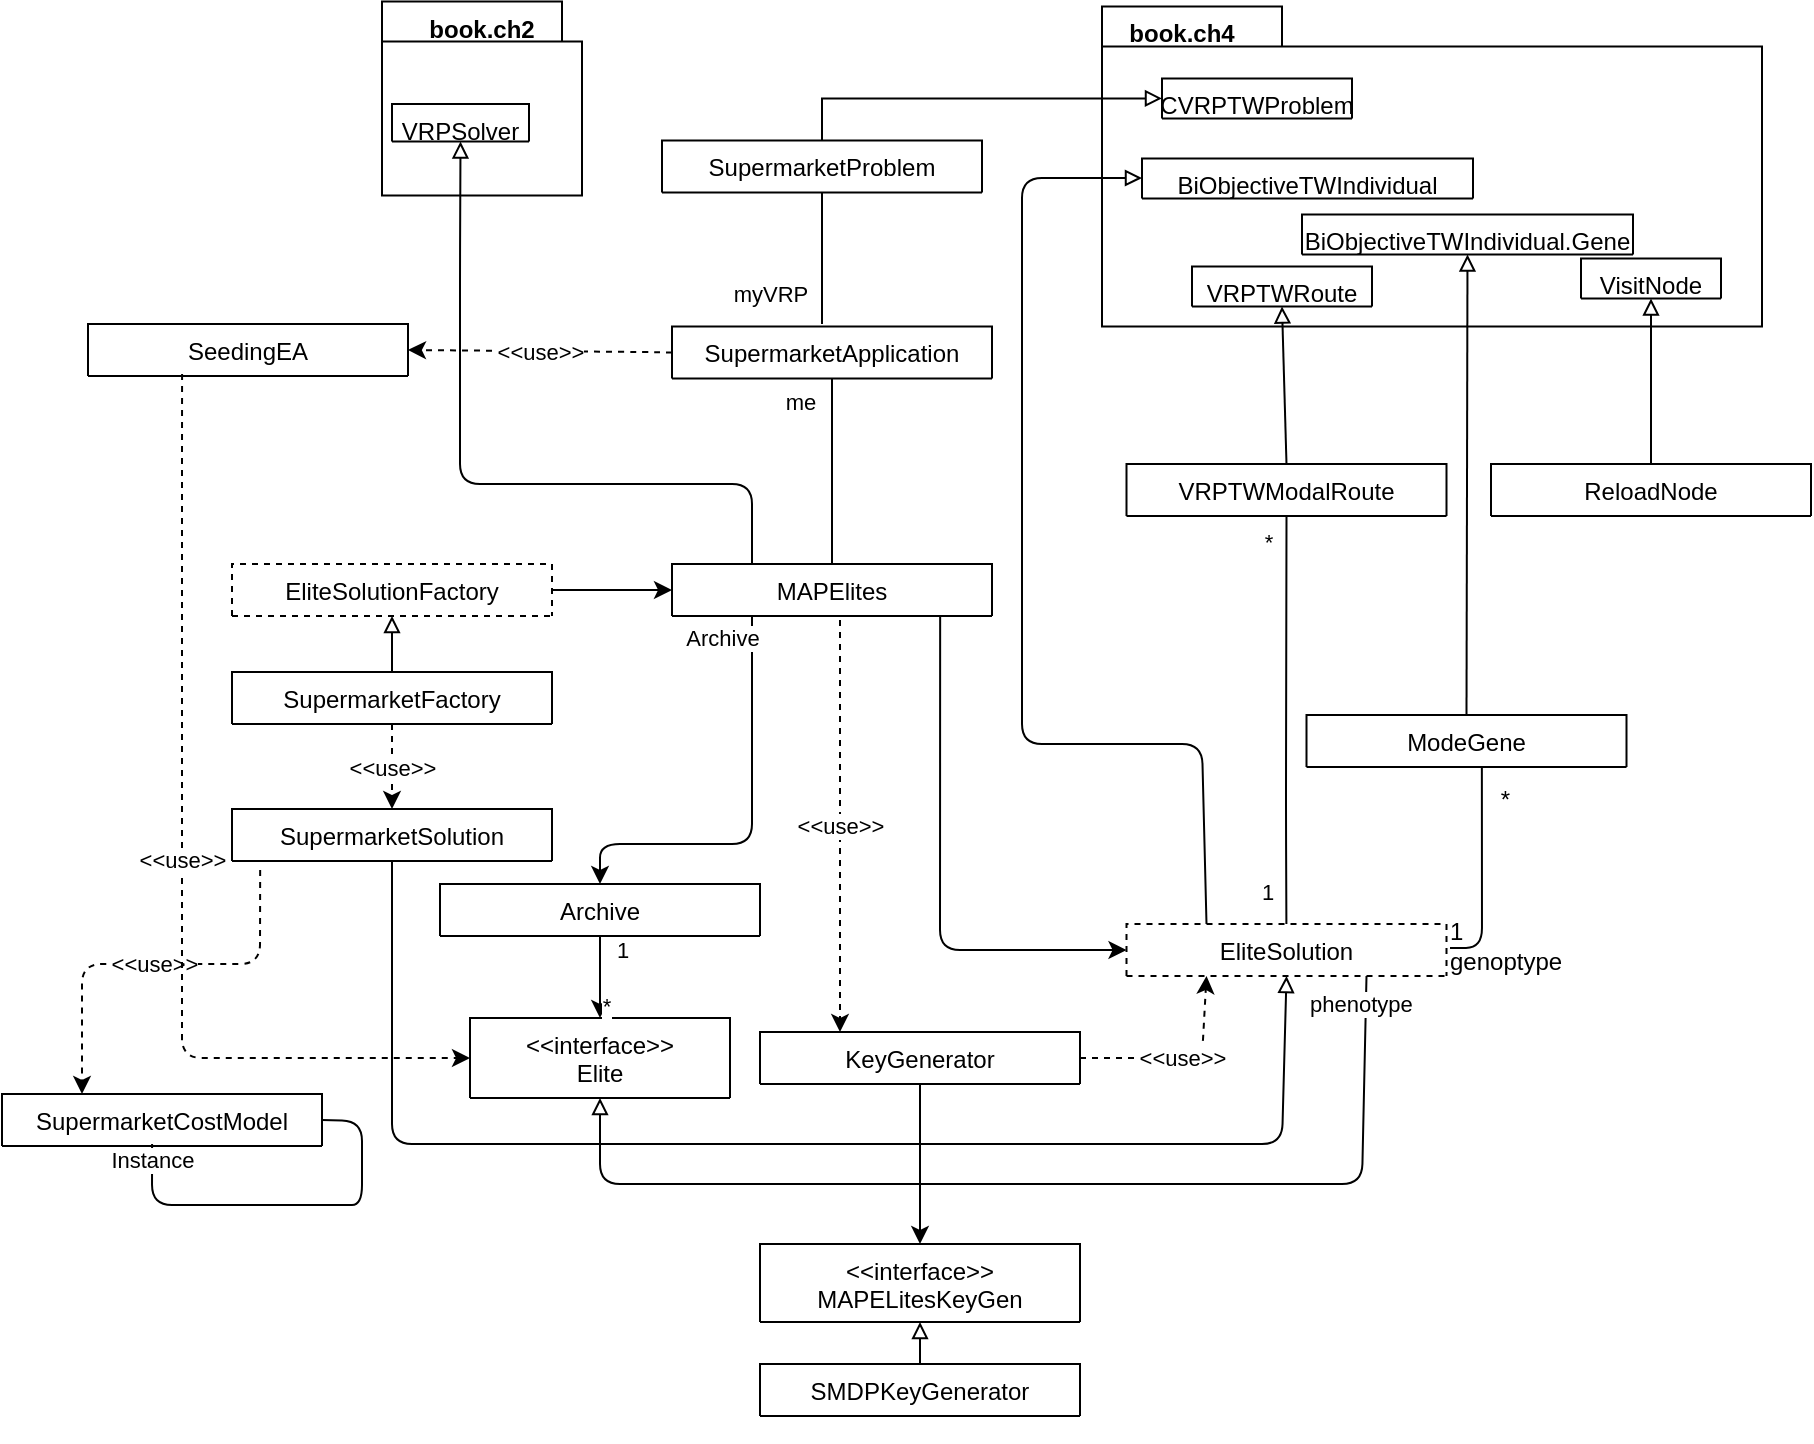 <mxfile version="14.4.2" type="device"><diagram id="C5RBs43oDa-KdzZeNtuy" name="Page-1"><mxGraphModel dx="1068" dy="1663" grid="1" gridSize="10" guides="1" tooltips="1" connect="1" arrows="1" fold="1" page="1" pageScale="1" pageWidth="827" pageHeight="1169" math="0" shadow="0"><root><mxCell id="WIyWlLk6GJQsqaUBKTNV-0"/><mxCell id="WIyWlLk6GJQsqaUBKTNV-1" parent="WIyWlLk6GJQsqaUBKTNV-0"/><mxCell id="zkfFHV4jXpPFQw0GAbJ--0" value="&lt;&lt;interface&gt;&gt;&#10;Elite" style="swimlane;fontStyle=0;align=center;verticalAlign=top;childLayout=stackLayout;horizontal=1;startSize=40;horizontalStack=0;resizeParent=1;resizeLast=0;collapsible=1;marginBottom=0;rounded=0;shadow=0;strokeWidth=1;" parent="WIyWlLk6GJQsqaUBKTNV-1" vertex="1" collapsed="1"><mxGeometry x="414" y="-53" width="130" height="40" as="geometry"><mxRectangle x="530" y="-320" width="160" height="90" as="alternateBounds"/></mxGeometry></mxCell><mxCell id="zkfFHV4jXpPFQw0GAbJ--4" value="" style="line;html=1;strokeWidth=1;align=left;verticalAlign=middle;spacingTop=-1;spacingLeft=3;spacingRight=3;rotatable=0;labelPosition=right;points=[];portConstraint=eastwest;" parent="zkfFHV4jXpPFQw0GAbJ--0" vertex="1"><mxGeometry y="40" width="130" height="8" as="geometry"/></mxCell><mxCell id="zkfFHV4jXpPFQw0GAbJ--5" value=" " style="text;align=left;verticalAlign=top;spacingLeft=4;spacingRight=4;overflow=hidden;rotatable=0;points=[[0,0.5],[1,0.5]];portConstraint=eastwest;" parent="zkfFHV4jXpPFQw0GAbJ--0" vertex="1"><mxGeometry y="48" width="130" height="26" as="geometry"/></mxCell><mxCell id="Q6U-aJl4S8XKez22LP1t-0" value="SupermarketProblem" style="swimlane;fontStyle=0;align=center;verticalAlign=top;childLayout=stackLayout;horizontal=1;startSize=26;horizontalStack=0;resizeParent=1;resizeLast=0;collapsible=1;marginBottom=0;rounded=0;shadow=0;strokeWidth=1;" parent="WIyWlLk6GJQsqaUBKTNV-1" vertex="1" collapsed="1"><mxGeometry x="510" y="-491.76" width="160" height="26" as="geometry"><mxRectangle x="300" y="180" width="160" height="90" as="alternateBounds"/></mxGeometry></mxCell><mxCell id="Q6U-aJl4S8XKez22LP1t-1" value=" " style="text;align=left;verticalAlign=top;spacingLeft=4;spacingRight=4;overflow=hidden;rotatable=0;points=[[0,0.5],[1,0.5]];portConstraint=eastwest;rounded=0;shadow=0;html=0;" parent="Q6U-aJl4S8XKez22LP1t-0" vertex="1"><mxGeometry y="26" width="160" height="26" as="geometry"/></mxCell><mxCell id="Q6U-aJl4S8XKez22LP1t-2" value="" style="line;html=1;strokeWidth=1;align=left;verticalAlign=middle;spacingTop=-1;spacingLeft=3;spacingRight=3;rotatable=0;labelPosition=right;points=[];portConstraint=eastwest;" parent="Q6U-aJl4S8XKez22LP1t-0" vertex="1"><mxGeometry y="52" width="160" height="8" as="geometry"/></mxCell><mxCell id="Q6U-aJl4S8XKez22LP1t-3" value=" " style="text;align=left;verticalAlign=top;spacingLeft=4;spacingRight=4;overflow=hidden;rotatable=0;points=[[0,0.5],[1,0.5]];portConstraint=eastwest;" parent="Q6U-aJl4S8XKez22LP1t-0" vertex="1"><mxGeometry y="60" width="160" height="26" as="geometry"/></mxCell><mxCell id="Q6U-aJl4S8XKez22LP1t-12" value="EliteSolution" style="swimlane;fontStyle=0;align=center;verticalAlign=top;childLayout=stackLayout;horizontal=1;startSize=26;horizontalStack=0;resizeParent=1;resizeLast=0;collapsible=1;marginBottom=0;rounded=0;shadow=0;strokeWidth=1;dashed=1;" parent="WIyWlLk6GJQsqaUBKTNV-1" vertex="1" collapsed="1"><mxGeometry x="742.25" y="-100" width="160" height="26" as="geometry"><mxRectangle x="550" y="64" width="160" height="90" as="alternateBounds"/></mxGeometry></mxCell><mxCell id="Q6U-aJl4S8XKez22LP1t-13" value=" " style="text;align=left;verticalAlign=top;spacingLeft=4;spacingRight=4;overflow=hidden;rotatable=0;points=[[0,0.5],[1,0.5]];portConstraint=eastwest;rounded=0;shadow=0;html=0;" parent="Q6U-aJl4S8XKez22LP1t-12" vertex="1"><mxGeometry y="26" width="160" height="26" as="geometry"/></mxCell><mxCell id="Q6U-aJl4S8XKez22LP1t-14" value="" style="line;html=1;strokeWidth=1;align=left;verticalAlign=middle;spacingTop=-1;spacingLeft=3;spacingRight=3;rotatable=0;labelPosition=right;points=[];portConstraint=eastwest;" parent="Q6U-aJl4S8XKez22LP1t-12" vertex="1"><mxGeometry y="52" width="160" height="8" as="geometry"/></mxCell><mxCell id="Q6U-aJl4S8XKez22LP1t-15" value=" " style="text;align=left;verticalAlign=top;spacingLeft=4;spacingRight=4;overflow=hidden;rotatable=0;points=[[0,0.5],[1,0.5]];portConstraint=eastwest;" parent="Q6U-aJl4S8XKez22LP1t-12" vertex="1"><mxGeometry y="60" width="160" height="26" as="geometry"/></mxCell><mxCell id="Q6U-aJl4S8XKez22LP1t-20" value="KeyGenerator" style="swimlane;fontStyle=0;align=center;verticalAlign=top;childLayout=stackLayout;horizontal=1;startSize=26;horizontalStack=0;resizeParent=1;resizeLast=0;collapsible=1;marginBottom=0;rounded=0;shadow=0;strokeWidth=1;" parent="WIyWlLk6GJQsqaUBKTNV-1" vertex="1" collapsed="1"><mxGeometry x="559" y="-46" width="160" height="26" as="geometry"><mxRectangle x="480" y="-90" width="160" height="90" as="alternateBounds"/></mxGeometry></mxCell><mxCell id="Q6U-aJl4S8XKez22LP1t-86" value="Instance" style="text;html=1;align=center;verticalAlign=middle;resizable=0;points=[];autosize=1;" parent="Q6U-aJl4S8XKez22LP1t-20" vertex="1"><mxGeometry y="26" width="160" height="20" as="geometry"/></mxCell><mxCell id="Q6U-aJl4S8XKez22LP1t-21" value=" " style="text;align=left;verticalAlign=top;spacingLeft=4;spacingRight=4;overflow=hidden;rotatable=0;points=[[0,0.5],[1,0.5]];portConstraint=eastwest;rounded=0;shadow=0;html=0;" parent="Q6U-aJl4S8XKez22LP1t-20" vertex="1"><mxGeometry y="46" width="160" height="26" as="geometry"/></mxCell><mxCell id="Q6U-aJl4S8XKez22LP1t-22" value="" style="line;html=1;strokeWidth=1;align=left;verticalAlign=middle;spacingTop=-1;spacingLeft=3;spacingRight=3;rotatable=0;labelPosition=right;points=[];portConstraint=eastwest;" parent="Q6U-aJl4S8XKez22LP1t-20" vertex="1"><mxGeometry y="72" width="160" height="8" as="geometry"/></mxCell><mxCell id="Q6U-aJl4S8XKez22LP1t-23" value=" " style="text;align=left;verticalAlign=top;spacingLeft=4;spacingRight=4;overflow=hidden;rotatable=0;points=[[0,0.5],[1,0.5]];portConstraint=eastwest;" parent="Q6U-aJl4S8XKez22LP1t-20" vertex="1"><mxGeometry y="80" width="160" height="26" as="geometry"/></mxCell><mxCell id="fgs9Zr8-oxCYWdMBv4yc-0" style="edgeStyle=orthogonalEdgeStyle;rounded=0;orthogonalLoop=1;jettySize=auto;html=1;exitX=0.5;exitY=0;exitDx=0;exitDy=0;" parent="WIyWlLk6GJQsqaUBKTNV-1" edge="1"><mxGeometry relative="1" as="geometry"><mxPoint x="695" y="150" as="targetPoint"/><mxPoint x="695" y="150" as="sourcePoint"/></mxGeometry></mxCell><mxCell id="Q6U-aJl4S8XKez22LP1t-28" value="&lt;&lt;interface&gt;&gt;&#10;MAPELitesKeyGen" style="swimlane;fontStyle=0;align=center;verticalAlign=top;childLayout=stackLayout;horizontal=1;startSize=50;horizontalStack=0;resizeParent=1;resizeLast=0;collapsible=1;marginBottom=0;rounded=0;shadow=0;strokeWidth=1;" parent="WIyWlLk6GJQsqaUBKTNV-1" vertex="1" collapsed="1"><mxGeometry x="559" y="60" width="160" height="39" as="geometry"><mxRectangle x="300" y="-270" width="160" height="120" as="alternateBounds"/></mxGeometry></mxCell><mxCell id="Q6U-aJl4S8XKez22LP1t-29" value=" " style="text;align=left;verticalAlign=top;spacingLeft=4;spacingRight=4;overflow=hidden;rotatable=0;points=[[0,0.5],[1,0.5]];portConstraint=eastwest;rounded=0;shadow=0;html=0;" parent="Q6U-aJl4S8XKez22LP1t-28" vertex="1"><mxGeometry y="39" width="160" height="20" as="geometry"/></mxCell><mxCell id="Q6U-aJl4S8XKez22LP1t-30" value="" style="line;html=1;strokeWidth=1;align=left;verticalAlign=middle;spacingTop=-1;spacingLeft=3;spacingRight=3;rotatable=0;labelPosition=right;points=[];portConstraint=eastwest;" parent="Q6U-aJl4S8XKez22LP1t-28" vertex="1"><mxGeometry y="59" width="160" height="30" as="geometry"/></mxCell><mxCell id="Q6U-aJl4S8XKez22LP1t-31" value=" " style="text;align=left;verticalAlign=top;spacingLeft=4;spacingRight=4;overflow=hidden;rotatable=0;points=[[0,0.5],[1,0.5]];portConstraint=eastwest;" parent="Q6U-aJl4S8XKez22LP1t-28" vertex="1"><mxGeometry y="89" width="160" height="18" as="geometry"/></mxCell><mxCell id="Q6U-aJl4S8XKez22LP1t-32" value="MAPElites" style="swimlane;fontStyle=0;align=center;verticalAlign=top;childLayout=stackLayout;horizontal=1;startSize=26;horizontalStack=0;resizeParent=1;resizeLast=0;collapsible=1;marginBottom=0;rounded=0;shadow=0;strokeWidth=1;" parent="WIyWlLk6GJQsqaUBKTNV-1" vertex="1" collapsed="1"><mxGeometry x="515" y="-280" width="160" height="26" as="geometry"><mxRectangle x="300" y="40" width="160" height="90" as="alternateBounds"/></mxGeometry></mxCell><mxCell id="Q6U-aJl4S8XKez22LP1t-33" value=" " style="text;align=left;verticalAlign=top;spacingLeft=4;spacingRight=4;overflow=hidden;rotatable=0;points=[[0,0.5],[1,0.5]];portConstraint=eastwest;rounded=0;shadow=0;html=0;" parent="Q6U-aJl4S8XKez22LP1t-32" vertex="1"><mxGeometry y="26" width="160" height="26" as="geometry"/></mxCell><mxCell id="Q6U-aJl4S8XKez22LP1t-34" value="" style="line;html=1;strokeWidth=1;align=left;verticalAlign=middle;spacingTop=-1;spacingLeft=3;spacingRight=3;rotatable=0;labelPosition=right;points=[];portConstraint=eastwest;" parent="Q6U-aJl4S8XKez22LP1t-32" vertex="1"><mxGeometry y="52" width="160" height="8" as="geometry"/></mxCell><mxCell id="Q6U-aJl4S8XKez22LP1t-35" value=" " style="text;align=left;verticalAlign=top;spacingLeft=4;spacingRight=4;overflow=hidden;rotatable=0;points=[[0,0.5],[1,0.5]];portConstraint=eastwest;" parent="Q6U-aJl4S8XKez22LP1t-32" vertex="1"><mxGeometry y="60" width="160" height="26" as="geometry"/></mxCell><mxCell id="Q6U-aJl4S8XKez22LP1t-36" value="Archive" style="swimlane;fontStyle=0;align=center;verticalAlign=top;childLayout=stackLayout;horizontal=1;startSize=26;horizontalStack=0;resizeParent=1;resizeLast=0;collapsible=1;marginBottom=0;rounded=0;shadow=0;strokeWidth=1;" parent="WIyWlLk6GJQsqaUBKTNV-1" vertex="1" collapsed="1"><mxGeometry x="399" y="-120" width="160" height="26" as="geometry"><mxRectangle x="430" y="360" width="160" height="90" as="alternateBounds"/></mxGeometry></mxCell><mxCell id="Q6U-aJl4S8XKez22LP1t-37" value=" " style="text;align=left;verticalAlign=top;spacingLeft=4;spacingRight=4;overflow=hidden;rotatable=0;points=[[0,0.5],[1,0.5]];portConstraint=eastwest;rounded=0;shadow=0;html=0;" parent="Q6U-aJl4S8XKez22LP1t-36" vertex="1"><mxGeometry y="26" width="160" height="26" as="geometry"/></mxCell><mxCell id="Q6U-aJl4S8XKez22LP1t-38" value="" style="line;html=1;strokeWidth=1;align=left;verticalAlign=middle;spacingTop=-1;spacingLeft=3;spacingRight=3;rotatable=0;labelPosition=right;points=[];portConstraint=eastwest;" parent="Q6U-aJl4S8XKez22LP1t-36" vertex="1"><mxGeometry y="52" width="160" height="8" as="geometry"/></mxCell><mxCell id="Q6U-aJl4S8XKez22LP1t-39" value=" " style="text;align=left;verticalAlign=top;spacingLeft=4;spacingRight=4;overflow=hidden;rotatable=0;points=[[0,0.5],[1,0.5]];portConstraint=eastwest;" parent="Q6U-aJl4S8XKez22LP1t-36" vertex="1"><mxGeometry y="60" width="160" height="26" as="geometry"/></mxCell><mxCell id="Q6U-aJl4S8XKez22LP1t-40" value="SMDPKeyGenerator" style="swimlane;fontStyle=0;align=center;verticalAlign=top;childLayout=stackLayout;horizontal=1;startSize=26;horizontalStack=0;resizeParent=1;resizeLast=0;collapsible=1;marginBottom=0;rounded=0;shadow=0;strokeWidth=1;" parent="WIyWlLk6GJQsqaUBKTNV-1" vertex="1" collapsed="1"><mxGeometry x="559" y="120" width="160" height="26" as="geometry"><mxRectangle x="300" y="-90" width="160" height="90" as="alternateBounds"/></mxGeometry></mxCell><mxCell id="Q6U-aJl4S8XKez22LP1t-41" value=" " style="text;align=left;verticalAlign=top;spacingLeft=4;spacingRight=4;overflow=hidden;rotatable=0;points=[[0,0.5],[1,0.5]];portConstraint=eastwest;rounded=0;shadow=0;html=0;" parent="Q6U-aJl4S8XKez22LP1t-40" vertex="1"><mxGeometry y="26" width="160" height="26" as="geometry"/></mxCell><mxCell id="Q6U-aJl4S8XKez22LP1t-42" value="" style="line;html=1;strokeWidth=1;align=left;verticalAlign=middle;spacingTop=-1;spacingLeft=3;spacingRight=3;rotatable=0;labelPosition=right;points=[];portConstraint=eastwest;" parent="Q6U-aJl4S8XKez22LP1t-40" vertex="1"><mxGeometry y="52" width="160" height="8" as="geometry"/></mxCell><mxCell id="Q6U-aJl4S8XKez22LP1t-43" value=" " style="text;align=left;verticalAlign=top;spacingLeft=4;spacingRight=4;overflow=hidden;rotatable=0;points=[[0,0.5],[1,0.5]];portConstraint=eastwest;" parent="Q6U-aJl4S8XKez22LP1t-40" vertex="1"><mxGeometry y="60" width="160" height="26" as="geometry"/></mxCell><mxCell id="Q6U-aJl4S8XKez22LP1t-44" value="SupermarketCostModel" style="swimlane;fontStyle=0;align=center;verticalAlign=top;childLayout=stackLayout;horizontal=1;startSize=26;horizontalStack=0;resizeParent=1;resizeLast=0;collapsible=1;marginBottom=0;rounded=0;shadow=0;strokeWidth=1;" parent="WIyWlLk6GJQsqaUBKTNV-1" vertex="1" collapsed="1"><mxGeometry x="180" y="-15" width="160" height="26" as="geometry"><mxRectangle x="550" y="204.5" width="160" height="90" as="alternateBounds"/></mxGeometry></mxCell><mxCell id="Q6U-aJl4S8XKez22LP1t-45" value=" " style="text;align=left;verticalAlign=top;spacingLeft=4;spacingRight=4;overflow=hidden;rotatable=0;points=[[0,0.5],[1,0.5]];portConstraint=eastwest;rounded=0;shadow=0;html=0;" parent="Q6U-aJl4S8XKez22LP1t-44" vertex="1"><mxGeometry y="26" width="160" height="26" as="geometry"/></mxCell><mxCell id="Q6U-aJl4S8XKez22LP1t-46" value="" style="line;html=1;strokeWidth=1;align=left;verticalAlign=middle;spacingTop=-1;spacingLeft=3;spacingRight=3;rotatable=0;labelPosition=right;points=[];portConstraint=eastwest;" parent="Q6U-aJl4S8XKez22LP1t-44" vertex="1"><mxGeometry y="52" width="160" height="8" as="geometry"/></mxCell><mxCell id="Q6U-aJl4S8XKez22LP1t-47" value=" " style="text;align=left;verticalAlign=top;spacingLeft=4;spacingRight=4;overflow=hidden;rotatable=0;points=[[0,0.5],[1,0.5]];portConstraint=eastwest;" parent="Q6U-aJl4S8XKez22LP1t-44" vertex="1"><mxGeometry y="60" width="160" height="26" as="geometry"/></mxCell><mxCell id="Q6U-aJl4S8XKez22LP1t-53" value="SupermarketApplication" style="swimlane;fontStyle=0;align=center;verticalAlign=top;childLayout=stackLayout;horizontal=1;startSize=26;horizontalStack=0;resizeParent=1;resizeLast=0;collapsible=1;marginBottom=0;rounded=0;shadow=0;strokeWidth=1;" parent="WIyWlLk6GJQsqaUBKTNV-1" vertex="1" collapsed="1"><mxGeometry x="515" y="-398.76" width="160" height="26" as="geometry"><mxRectangle x="20" y="40" width="160" height="138" as="alternateBounds"/></mxGeometry></mxCell><mxCell id="Q6U-aJl4S8XKez22LP1t-54" value=" " style="text;align=left;verticalAlign=top;spacingLeft=4;spacingRight=4;overflow=hidden;rotatable=0;points=[[0,0.5],[1,0.5]];portConstraint=eastwest;rounded=0;shadow=0;html=0;" parent="Q6U-aJl4S8XKez22LP1t-53" vertex="1"><mxGeometry y="26" width="160" height="26" as="geometry"/></mxCell><mxCell id="Q6U-aJl4S8XKez22LP1t-55" value="" style="line;html=1;strokeWidth=1;align=left;verticalAlign=middle;spacingTop=-1;spacingLeft=3;spacingRight=3;rotatable=0;labelPosition=right;points=[];portConstraint=eastwest;" parent="Q6U-aJl4S8XKez22LP1t-53" vertex="1"><mxGeometry y="52" width="160" height="8" as="geometry"/></mxCell><mxCell id="Q6U-aJl4S8XKez22LP1t-56" value=" " style="text;align=left;verticalAlign=top;spacingLeft=4;spacingRight=4;overflow=hidden;rotatable=0;points=[[0,0.5],[1,0.5]];portConstraint=eastwest;" parent="Q6U-aJl4S8XKez22LP1t-53" vertex="1"><mxGeometry y="60" width="160" height="26" as="geometry"/></mxCell><mxCell id="Q6U-aJl4S8XKez22LP1t-102" value=" " style="text;align=left;verticalAlign=top;spacingLeft=4;spacingRight=4;overflow=hidden;rotatable=0;points=[[0,0.5],[1,0.5]];portConstraint=eastwest;" parent="Q6U-aJl4S8XKez22LP1t-53" vertex="1"><mxGeometry y="86" width="160" height="26" as="geometry"/></mxCell><mxCell id="Q6U-aJl4S8XKez22LP1t-80" value=" " style="text;align=left;verticalAlign=top;spacingLeft=4;spacingRight=4;overflow=hidden;rotatable=0;points=[[0,0.5],[1,0.5]];portConstraint=eastwest;" parent="Q6U-aJl4S8XKez22LP1t-53" vertex="1"><mxGeometry y="112" width="160" height="26" as="geometry"/></mxCell><mxCell id="Q6U-aJl4S8XKez22LP1t-57" value="VRPTWModalRoute" style="swimlane;fontStyle=0;align=center;verticalAlign=top;childLayout=stackLayout;horizontal=1;startSize=26;horizontalStack=0;resizeParent=1;resizeLast=0;collapsible=1;marginBottom=0;rounded=0;shadow=0;strokeWidth=1;" parent="WIyWlLk6GJQsqaUBKTNV-1" vertex="1" collapsed="1"><mxGeometry x="742.25" y="-330" width="160" height="26" as="geometry"><mxRectangle x="740" y="-80" width="160" height="90" as="alternateBounds"/></mxGeometry></mxCell><mxCell id="Q6U-aJl4S8XKez22LP1t-58" value=" " style="text;align=left;verticalAlign=top;spacingLeft=4;spacingRight=4;overflow=hidden;rotatable=0;points=[[0,0.5],[1,0.5]];portConstraint=eastwest;rounded=0;shadow=0;html=0;" parent="Q6U-aJl4S8XKez22LP1t-57" vertex="1"><mxGeometry y="26" width="160" height="26" as="geometry"/></mxCell><mxCell id="Q6U-aJl4S8XKez22LP1t-59" value="" style="line;html=1;strokeWidth=1;align=left;verticalAlign=middle;spacingTop=-1;spacingLeft=3;spacingRight=3;rotatable=0;labelPosition=right;points=[];portConstraint=eastwest;" parent="Q6U-aJl4S8XKez22LP1t-57" vertex="1"><mxGeometry y="52" width="160" height="8" as="geometry"/></mxCell><mxCell id="Q6U-aJl4S8XKez22LP1t-60" value=" " style="text;align=left;verticalAlign=top;spacingLeft=4;spacingRight=4;overflow=hidden;rotatable=0;points=[[0,0.5],[1,0.5]];portConstraint=eastwest;" parent="Q6U-aJl4S8XKez22LP1t-57" vertex="1"><mxGeometry y="60" width="160" height="26" as="geometry"/></mxCell><mxCell id="Q6U-aJl4S8XKez22LP1t-64" value="" style="endArrow=block;html=1;entryX=0.5;entryY=1;entryDx=0;entryDy=0;exitX=0.5;exitY=0;exitDx=0;exitDy=0;endFill=0;" parent="WIyWlLk6GJQsqaUBKTNV-1" source="Q6U-aJl4S8XKez22LP1t-40" target="Q6U-aJl4S8XKez22LP1t-28" edge="1"><mxGeometry width="50" height="50" relative="1" as="geometry"><mxPoint x="939" y="463" as="sourcePoint"/><mxPoint x="989" y="413" as="targetPoint"/></mxGeometry></mxCell><mxCell id="Q6U-aJl4S8XKez22LP1t-66" value="" style="shape=folder;fontStyle=1;spacingTop=10;tabWidth=90;tabHeight=20;tabPosition=left;html=1;" parent="WIyWlLk6GJQsqaUBKTNV-1" vertex="1"><mxGeometry x="730" y="-558.76" width="330" height="160" as="geometry"/></mxCell><mxCell id="Q6U-aJl4S8XKez22LP1t-73" style="edgeStyle=orthogonalEdgeStyle;rounded=0;orthogonalLoop=1;jettySize=auto;html=1;exitX=0.5;exitY=0;exitDx=0;exitDy=0;entryX=0.5;entryY=1;entryDx=0;entryDy=0;endArrow=block;endFill=0;" parent="WIyWlLk6GJQsqaUBKTNV-1" source="Q6U-aJl4S8XKez22LP1t-67" target="Q6U-aJl4S8XKez22LP1t-71" edge="1"><mxGeometry relative="1" as="geometry"><Array as="points"><mxPoint x="1005" y="-360"/><mxPoint x="1005" y="-360"/></Array></mxGeometry></mxCell><mxCell id="Q6U-aJl4S8XKez22LP1t-67" value="ReloadNode" style="swimlane;fontStyle=0;align=center;verticalAlign=top;childLayout=stackLayout;horizontal=1;startSize=26;horizontalStack=0;resizeParent=1;resizeLast=0;collapsible=1;marginBottom=0;rounded=0;shadow=0;strokeWidth=1;" parent="WIyWlLk6GJQsqaUBKTNV-1" vertex="1" collapsed="1"><mxGeometry x="924.5" y="-330" width="160" height="26" as="geometry"><mxRectangle x="921" y="-80" width="139" height="90" as="alternateBounds"/></mxGeometry></mxCell><mxCell id="Q6U-aJl4S8XKez22LP1t-68" value=" " style="text;align=left;verticalAlign=top;spacingLeft=4;spacingRight=4;overflow=hidden;rotatable=0;points=[[0,0.5],[1,0.5]];portConstraint=eastwest;rounded=0;shadow=0;html=0;" parent="Q6U-aJl4S8XKez22LP1t-67" vertex="1"><mxGeometry y="26" width="160" height="26" as="geometry"/></mxCell><mxCell id="Q6U-aJl4S8XKez22LP1t-69" value="" style="line;html=1;strokeWidth=1;align=left;verticalAlign=middle;spacingTop=-1;spacingLeft=3;spacingRight=3;rotatable=0;labelPosition=right;points=[];portConstraint=eastwest;" parent="Q6U-aJl4S8XKez22LP1t-67" vertex="1"><mxGeometry y="52" width="160" height="8" as="geometry"/></mxCell><mxCell id="Q6U-aJl4S8XKez22LP1t-70" value=" " style="text;align=left;verticalAlign=top;spacingLeft=4;spacingRight=4;overflow=hidden;rotatable=0;points=[[0,0.5],[1,0.5]];portConstraint=eastwest;" parent="Q6U-aJl4S8XKez22LP1t-67" vertex="1"><mxGeometry y="60" width="160" height="26" as="geometry"/></mxCell><mxCell id="Q6U-aJl4S8XKez22LP1t-71" value="VisitNode" style="swimlane;fontStyle=0;align=center;verticalAlign=top;childLayout=stackLayout;horizontal=1;startSize=26;horizontalStack=0;resizeParent=1;resizeLast=0;collapsible=1;marginBottom=0;rounded=0;shadow=0;strokeWidth=1;" parent="WIyWlLk6GJQsqaUBKTNV-1" vertex="1"><mxGeometry x="969.5" y="-432.76" width="70" height="20" as="geometry"><mxRectangle x="230" y="140" width="160" height="26" as="alternateBounds"/></mxGeometry></mxCell><mxCell id="Q6U-aJl4S8XKez22LP1t-72" value="" style="endArrow=block;html=1;entryX=0.5;entryY=1;entryDx=0;entryDy=0;exitX=0.5;exitY=0;exitDx=0;exitDy=0;endFill=0;" parent="WIyWlLk6GJQsqaUBKTNV-1" source="Q6U-aJl4S8XKez22LP1t-57" target="Q6U-aJl4S8XKez22LP1t-76" edge="1"><mxGeometry width="50" height="50" relative="1" as="geometry"><mxPoint x="556" y="180" as="sourcePoint"/><mxPoint x="606" y="130" as="targetPoint"/></mxGeometry></mxCell><mxCell id="Q6U-aJl4S8XKez22LP1t-75" value="book.ch4" style="text;align=center;fontStyle=1;verticalAlign=middle;spacingLeft=3;spacingRight=3;strokeColor=none;rotatable=0;points=[[0,0.5],[1,0.5]];portConstraint=eastwest;" parent="WIyWlLk6GJQsqaUBKTNV-1" vertex="1"><mxGeometry x="730" y="-558.76" width="80" height="26" as="geometry"/></mxCell><mxCell id="Q6U-aJl4S8XKez22LP1t-76" value="VRPTWRoute" style="swimlane;fontStyle=0;align=center;verticalAlign=top;childLayout=stackLayout;horizontal=1;startSize=26;horizontalStack=0;resizeParent=1;resizeLast=0;collapsible=1;marginBottom=0;rounded=0;shadow=0;strokeWidth=1;" parent="WIyWlLk6GJQsqaUBKTNV-1" vertex="1"><mxGeometry x="775" y="-428.76" width="90" height="20" as="geometry"><mxRectangle x="230" y="140" width="160" height="26" as="alternateBounds"/></mxGeometry></mxCell><mxCell id="Q6U-aJl4S8XKez22LP1t-77" value="" style="endArrow=none;html=1;entryX=0.5;entryY=1;entryDx=0;entryDy=0;" parent="WIyWlLk6GJQsqaUBKTNV-1" edge="1" target="Q6U-aJl4S8XKez22LP1t-0"><mxGeometry width="50" height="50" relative="1" as="geometry"><mxPoint x="590" y="-400" as="sourcePoint"/><mxPoint x="591" y="-371" as="targetPoint"/><Array as="points"/></mxGeometry></mxCell><mxCell id="Q6U-aJl4S8XKez22LP1t-78" value="myVRP" style="edgeLabel;html=1;align=center;verticalAlign=middle;resizable=0;points=[];" parent="Q6U-aJl4S8XKez22LP1t-77" vertex="1" connectable="0"><mxGeometry x="-0.876" y="-2" relative="1" as="geometry"><mxPoint x="-28.03" y="-10.98" as="offset"/></mxGeometry></mxCell><mxCell id="Q6U-aJl4S8XKez22LP1t-79" value="" style="endArrow=none;html=1;entryX=0.5;entryY=0;entryDx=0;entryDy=0;" parent="WIyWlLk6GJQsqaUBKTNV-1" target="Q6U-aJl4S8XKez22LP1t-32" edge="1"><mxGeometry width="50" height="50" relative="1" as="geometry"><mxPoint x="595" y="-373" as="sourcePoint"/><mxPoint x="40" y="-193" as="targetPoint"/><Array as="points"/></mxGeometry></mxCell><mxCell id="Q6U-aJl4S8XKez22LP1t-81" value="me" style="edgeLabel;html=1;align=center;verticalAlign=middle;resizable=0;points=[];" parent="Q6U-aJl4S8XKez22LP1t-79" vertex="1" connectable="0"><mxGeometry x="-0.783" y="-2" relative="1" as="geometry"><mxPoint x="-14" y="2" as="offset"/></mxGeometry></mxCell><mxCell id="Q6U-aJl4S8XKez22LP1t-87" value="&amp;lt;&amp;lt;use&amp;gt;&amp;gt;" style="endArrow=classic;html=1;entryX=0.25;entryY=0;entryDx=0;entryDy=0;dashed=1;" parent="WIyWlLk6GJQsqaUBKTNV-1" target="Q6U-aJl4S8XKez22LP1t-20" edge="1"><mxGeometry width="50" height="50" relative="1" as="geometry"><mxPoint x="599" y="-252" as="sourcePoint"/><mxPoint x="559.04" as="targetPoint"/><Array as="points"/></mxGeometry></mxCell><mxCell id="Q6U-aJl4S8XKez22LP1t-88" value="&amp;lt;&amp;lt;use&amp;gt;&amp;gt;" style="endArrow=classic;html=1;exitX=1;exitY=0.5;exitDx=0;exitDy=0;dashed=1;entryX=0.25;entryY=1;entryDx=0;entryDy=0;" parent="WIyWlLk6GJQsqaUBKTNV-1" source="Q6U-aJl4S8XKez22LP1t-20" target="Q6U-aJl4S8XKez22LP1t-12" edge="1"><mxGeometry width="50" height="50" relative="1" as="geometry"><mxPoint x="424" y="282.988" as="sourcePoint"/><mxPoint x="560" y="90" as="targetPoint"/><Array as="points"><mxPoint x="780" y="-33"/></Array></mxGeometry></mxCell><mxCell id="Q6U-aJl4S8XKez22LP1t-92" value="" style="endArrow=none;html=1;exitX=1;exitY=0.5;exitDx=0;exitDy=0;entryX=0.469;entryY=0.962;entryDx=0;entryDy=0;entryPerimeter=0;" parent="WIyWlLk6GJQsqaUBKTNV-1" source="Q6U-aJl4S8XKez22LP1t-44" target="Q6U-aJl4S8XKez22LP1t-44" edge="1"><mxGeometry width="50" height="50" relative="1" as="geometry"><mxPoint x="340" y="25" as="sourcePoint"/><mxPoint x="260" y="76" as="targetPoint"/><Array as="points"><mxPoint x="360" y="-1.5"/><mxPoint x="360" y="40.5"/><mxPoint x="350" y="40.5"/><mxPoint x="255" y="40.5"/></Array></mxGeometry></mxCell><mxCell id="Q6U-aJl4S8XKez22LP1t-93" value="Instance" style="edgeLabel;html=1;align=center;verticalAlign=middle;resizable=0;points=[];" parent="Q6U-aJl4S8XKez22LP1t-92" vertex="1" connectable="0"><mxGeometry x="0.92" relative="1" as="geometry"><mxPoint as="offset"/></mxGeometry></mxCell><mxCell id="Q6U-aJl4S8XKez22LP1t-105" value="" style="endArrow=classic;html=1;exitX=0.838;exitY=1;exitDx=0;exitDy=0;exitPerimeter=0;entryX=0;entryY=0.5;entryDx=0;entryDy=0;" parent="WIyWlLk6GJQsqaUBKTNV-1" source="Q6U-aJl4S8XKez22LP1t-32" target="Q6U-aJl4S8XKez22LP1t-12" edge="1"><mxGeometry width="50" height="50" relative="1" as="geometry"><mxPoint x="652" y="-110" as="sourcePoint"/><mxPoint x="810" y="-24" as="targetPoint"/><Array as="points"><mxPoint x="649" y="-87"/><mxPoint x="680" y="-87"/></Array></mxGeometry></mxCell><mxCell id="Q6U-aJl4S8XKez22LP1t-106" value="" style="endArrow=classic;html=1;entryX=0.5;entryY=0;entryDx=0;entryDy=0;exitX=0.25;exitY=1;exitDx=0;exitDy=0;" parent="WIyWlLk6GJQsqaUBKTNV-1" target="Q6U-aJl4S8XKez22LP1t-36" edge="1" source="Q6U-aJl4S8XKez22LP1t-32"><mxGeometry width="50" height="50" relative="1" as="geometry"><mxPoint x="540" y="-240" as="sourcePoint"/><mxPoint x="570" y="100" as="targetPoint"/><Array as="points"><mxPoint x="555" y="-140"/><mxPoint x="479" y="-140"/></Array></mxGeometry></mxCell><mxCell id="Q6U-aJl4S8XKez22LP1t-107" value="Archive" style="edgeLabel;html=1;align=center;verticalAlign=middle;resizable=0;points=[];" parent="Q6U-aJl4S8XKez22LP1t-106" vertex="1" connectable="0"><mxGeometry x="-0.886" y="1" relative="1" as="geometry"><mxPoint x="-16" y="-1" as="offset"/></mxGeometry></mxCell><mxCell id="Q6U-aJl4S8XKez22LP1t-110" value="ModeGene" style="swimlane;fontStyle=0;align=center;verticalAlign=top;childLayout=stackLayout;horizontal=1;startSize=26;horizontalStack=0;resizeParent=1;resizeLast=0;collapsible=1;marginBottom=0;rounded=0;shadow=0;strokeWidth=1;" parent="WIyWlLk6GJQsqaUBKTNV-1" vertex="1" collapsed="1"><mxGeometry x="832.25" y="-204.5" width="160" height="26" as="geometry"><mxRectangle x="830" y="64" width="160" height="90" as="alternateBounds"/></mxGeometry></mxCell><mxCell id="Q6U-aJl4S8XKez22LP1t-111" value=" " style="text;align=left;verticalAlign=top;spacingLeft=4;spacingRight=4;overflow=hidden;rotatable=0;points=[[0,0.5],[1,0.5]];portConstraint=eastwest;rounded=0;shadow=0;html=0;" parent="Q6U-aJl4S8XKez22LP1t-110" vertex="1"><mxGeometry y="26" width="160" height="26" as="geometry"/></mxCell><mxCell id="Q6U-aJl4S8XKez22LP1t-112" value="" style="line;html=1;strokeWidth=1;align=left;verticalAlign=middle;spacingTop=-1;spacingLeft=3;spacingRight=3;rotatable=0;labelPosition=right;points=[];portConstraint=eastwest;" parent="Q6U-aJl4S8XKez22LP1t-110" vertex="1"><mxGeometry y="52" width="160" height="8" as="geometry"/></mxCell><mxCell id="Q6U-aJl4S8XKez22LP1t-113" value=" " style="text;align=left;verticalAlign=top;spacingLeft=4;spacingRight=4;overflow=hidden;rotatable=0;points=[[0,0.5],[1,0.5]];portConstraint=eastwest;" parent="Q6U-aJl4S8XKez22LP1t-110" vertex="1"><mxGeometry y="60" width="160" height="26" as="geometry"/></mxCell><mxCell id="Q6U-aJl4S8XKez22LP1t-114" value="BiObjectiveTWIndividual.Gene" style="swimlane;fontStyle=0;align=center;verticalAlign=top;childLayout=stackLayout;horizontal=1;startSize=26;horizontalStack=0;resizeParent=1;resizeLast=0;collapsible=1;marginBottom=0;rounded=0;shadow=0;strokeWidth=1;" parent="WIyWlLk6GJQsqaUBKTNV-1" vertex="1"><mxGeometry x="830" y="-454.76" width="165.5" height="20" as="geometry"><mxRectangle x="230" y="140" width="160" height="26" as="alternateBounds"/></mxGeometry></mxCell><mxCell id="Q6U-aJl4S8XKez22LP1t-115" value="" style="endArrow=block;html=1;entryX=0.5;entryY=1;entryDx=0;entryDy=0;exitX=0.5;exitY=0;exitDx=0;exitDy=0;endFill=0;" parent="WIyWlLk6GJQsqaUBKTNV-1" source="Q6U-aJl4S8XKez22LP1t-110" target="Q6U-aJl4S8XKez22LP1t-114" edge="1"><mxGeometry width="50" height="50" relative="1" as="geometry"><mxPoint x="660" y="170" as="sourcePoint"/><mxPoint x="710" y="120" as="targetPoint"/></mxGeometry></mxCell><mxCell id="Q6U-aJl4S8XKez22LP1t-116" value="" style="endArrow=none;html=1;entryX=0.548;entryY=1;entryDx=0;entryDy=0;exitX=0.025;exitY=0.533;exitDx=0;exitDy=0;exitPerimeter=0;entryPerimeter=0;" parent="WIyWlLk6GJQsqaUBKTNV-1" source="Q6U-aJl4S8XKez22LP1t-119" target="Q6U-aJl4S8XKez22LP1t-110" edge="1"><mxGeometry x="-0.714" y="13" width="50" height="50" relative="1" as="geometry"><mxPoint x="530" y="70" as="sourcePoint"/><mxPoint x="580" y="20" as="targetPoint"/><mxPoint as="offset"/><Array as="points"><mxPoint x="920" y="-88"/></Array></mxGeometry></mxCell><mxCell id="Q6U-aJl4S8XKez22LP1t-119" value="1&lt;br&gt;genoptype" style="text;html=1;align=left;verticalAlign=middle;resizable=0;points=[];autosize=1;" parent="WIyWlLk6GJQsqaUBKTNV-1" vertex="1"><mxGeometry x="902.25" y="-104" width="70" height="30" as="geometry"/></mxCell><mxCell id="Q6U-aJl4S8XKez22LP1t-120" value="&lt;font face=&quot;helvetica&quot;&gt;*&lt;/font&gt;" style="text;whiteSpace=wrap;html=1;align=right;" parent="WIyWlLk6GJQsqaUBKTNV-1" vertex="1"><mxGeometry x="915.5" y="-176.5" width="20" height="19" as="geometry"/></mxCell><mxCell id="Q6U-aJl4S8XKez22LP1t-122" value="&amp;lt;&amp;lt;use&amp;gt;&amp;gt;" style="endArrow=classic;html=1;entryX=0.25;entryY=0;entryDx=0;entryDy=0;exitX=0.088;exitY=1.173;exitDx=0;exitDy=0;dashed=1;exitPerimeter=0;" parent="WIyWlLk6GJQsqaUBKTNV-1" source="LayNg7oeU2Lm1WQAS5wY-31" target="Q6U-aJl4S8XKez22LP1t-44" edge="1"><mxGeometry width="50" height="50" relative="1" as="geometry"><mxPoint x="470" y="89.0" as="sourcePoint"/><mxPoint x="522.48" y="9.51" as="targetPoint"/><Array as="points"><mxPoint x="309" y="-80"/><mxPoint x="220" y="-80"/></Array></mxGeometry></mxCell><mxCell id="Q6U-aJl4S8XKez22LP1t-124" value="CVRPTWProblem" style="swimlane;fontStyle=0;align=center;verticalAlign=top;childLayout=stackLayout;horizontal=1;startSize=26;horizontalStack=0;resizeParent=1;resizeLast=0;collapsible=1;marginBottom=0;rounded=0;shadow=0;strokeWidth=1;" parent="WIyWlLk6GJQsqaUBKTNV-1" vertex="1"><mxGeometry x="760" y="-522.76" width="95" height="20" as="geometry"><mxRectangle x="230" y="140" width="160" height="26" as="alternateBounds"/></mxGeometry></mxCell><mxCell id="Q6U-aJl4S8XKez22LP1t-126" style="edgeStyle=orthogonalEdgeStyle;rounded=0;orthogonalLoop=1;jettySize=auto;html=1;entryX=0;entryY=0.5;entryDx=0;entryDy=0;endArrow=block;endFill=0;exitX=0.5;exitY=0;exitDx=0;exitDy=0;" parent="WIyWlLk6GJQsqaUBKTNV-1" source="Q6U-aJl4S8XKez22LP1t-0" target="Q6U-aJl4S8XKez22LP1t-124" edge="1"><mxGeometry relative="1" as="geometry"><mxPoint x="600" y="-410" as="sourcePoint"/></mxGeometry></mxCell><mxCell id="Q6U-aJl4S8XKez22LP1t-128" value="" style="endArrow=block;html=1;entryX=0.5;entryY=1;entryDx=0;entryDy=0;endFill=0;exitX=0.75;exitY=1;exitDx=0;exitDy=0;" parent="WIyWlLk6GJQsqaUBKTNV-1" source="Q6U-aJl4S8XKez22LP1t-12" target="zkfFHV4jXpPFQw0GAbJ--0" edge="1"><mxGeometry width="50" height="50" relative="1" as="geometry"><mxPoint x="830" y="-10" as="sourcePoint"/><mxPoint x="630" y="-50" as="targetPoint"/><Array as="points"><mxPoint x="860" y="30"/><mxPoint x="607" y="30"/><mxPoint x="479" y="30"/></Array></mxGeometry></mxCell><mxCell id="Q6U-aJl4S8XKez22LP1t-130" value="BiObjectiveTWIndividual" style="swimlane;fontStyle=0;align=center;verticalAlign=top;childLayout=stackLayout;horizontal=1;startSize=26;horizontalStack=0;resizeParent=1;resizeLast=0;collapsible=1;marginBottom=0;rounded=0;shadow=0;strokeWidth=1;" parent="WIyWlLk6GJQsqaUBKTNV-1" vertex="1"><mxGeometry x="750" y="-482.76" width="165.5" height="20" as="geometry"><mxRectangle x="230" y="140" width="160" height="26" as="alternateBounds"/></mxGeometry></mxCell><mxCell id="Q6U-aJl4S8XKez22LP1t-131" value="" style="endArrow=block;html=1;endFill=0;exitX=0.25;exitY=0;exitDx=0;exitDy=0;" parent="WIyWlLk6GJQsqaUBKTNV-1" source="Q6U-aJl4S8XKez22LP1t-12" edge="1"><mxGeometry width="50" height="50" relative="1" as="geometry"><mxPoint x="780" y="-41" as="sourcePoint"/><mxPoint x="750" y="-473" as="targetPoint"/><Array as="points"><mxPoint x="780" y="-190"/><mxPoint x="690" y="-190"/><mxPoint x="690" y="-210"/><mxPoint x="690" y="-473"/></Array></mxGeometry></mxCell><mxCell id="Q6U-aJl4S8XKez22LP1t-133" value="*" style="endArrow=none;html=1;entryX=0.5;entryY=1;entryDx=0;entryDy=0;" parent="WIyWlLk6GJQsqaUBKTNV-1" source="Q6U-aJl4S8XKez22LP1t-12" target="Q6U-aJl4S8XKez22LP1t-57" edge="1"><mxGeometry x="0.872" y="9" width="50" height="50" relative="1" as="geometry"><mxPoint x="710" y="70" as="sourcePoint"/><mxPoint x="810" y="10" as="targetPoint"/><mxPoint as="offset"/><Array as="points"><mxPoint x="822" y="-150"/><mxPoint x="822" y="-170"/></Array></mxGeometry></mxCell><mxCell id="Q6U-aJl4S8XKez22LP1t-134" value="1" style="edgeLabel;html=1;align=left;verticalAlign=middle;resizable=0;points=[];" parent="Q6U-aJl4S8XKez22LP1t-133" vertex="1" connectable="0"><mxGeometry x="-0.864" y="4" relative="1" as="geometry"><mxPoint x="-10.29" y="-2" as="offset"/></mxGeometry></mxCell><mxCell id="Q6U-aJl4S8XKez22LP1t-135" value="phenotype" style="edgeLabel;html=1;align=left;verticalAlign=middle;resizable=0;points=[];" parent="WIyWlLk6GJQsqaUBKTNV-1" vertex="1" connectable="0"><mxGeometry x="832.25" y="-60" as="geometry"/></mxCell><mxCell id="Q6U-aJl4S8XKez22LP1t-96" value="" style="shape=folder;fontStyle=1;spacingTop=10;tabWidth=90;tabHeight=20;tabPosition=left;html=1;" parent="WIyWlLk6GJQsqaUBKTNV-1" vertex="1"><mxGeometry x="370" y="-561.26" width="100" height="97" as="geometry"/></mxCell><mxCell id="Q6U-aJl4S8XKez22LP1t-98" value="book.ch2" style="text;align=center;fontStyle=1;verticalAlign=middle;spacingLeft=3;spacingRight=3;strokeColor=none;rotatable=0;points=[[0,0.5],[1,0.5]];portConstraint=eastwest;" parent="WIyWlLk6GJQsqaUBKTNV-1" vertex="1"><mxGeometry x="385" y="-560.02" width="70" height="24.38" as="geometry"/></mxCell><mxCell id="Q6U-aJl4S8XKez22LP1t-99" value="VRPSolver" style="swimlane;fontStyle=0;align=center;verticalAlign=top;childLayout=stackLayout;horizontal=1;startSize=26;horizontalStack=0;resizeParent=1;resizeLast=0;collapsible=1;marginBottom=0;rounded=0;shadow=0;strokeWidth=1;" parent="WIyWlLk6GJQsqaUBKTNV-1" vertex="1"><mxGeometry x="375.002" y="-510.025" width="68.5" height="18.75" as="geometry"><mxRectangle x="230" y="140" width="160" height="26" as="alternateBounds"/></mxGeometry></mxCell><mxCell id="LayNg7oeU2Lm1WQAS5wY-0" value="" style="endArrow=classic;html=1;entryX=0.5;entryY=0;entryDx=0;entryDy=0;exitX=0.5;exitY=1;exitDx=0;exitDy=0;" edge="1" parent="WIyWlLk6GJQsqaUBKTNV-1" source="Q6U-aJl4S8XKez22LP1t-36" target="zkfFHV4jXpPFQw0GAbJ--0"><mxGeometry width="50" height="50" relative="1" as="geometry"><mxPoint x="520" y="50" as="sourcePoint"/><mxPoint x="570" as="targetPoint"/><Array as="points"/></mxGeometry></mxCell><mxCell id="LayNg7oeU2Lm1WQAS5wY-1" value="1" style="edgeLabel;html=1;align=center;verticalAlign=middle;resizable=0;points=[];" vertex="1" connectable="0" parent="LayNg7oeU2Lm1WQAS5wY-0"><mxGeometry x="-0.7" y="1" relative="1" as="geometry"><mxPoint x="10" y="1" as="offset"/></mxGeometry></mxCell><mxCell id="LayNg7oeU2Lm1WQAS5wY-27" value="*" style="edgeLabel;html=1;align=center;verticalAlign=middle;resizable=0;points=[];" vertex="1" connectable="0" parent="LayNg7oeU2Lm1WQAS5wY-0"><mxGeometry x="0.708" y="3" relative="1" as="geometry"><mxPoint as="offset"/></mxGeometry></mxCell><mxCell id="LayNg7oeU2Lm1WQAS5wY-6" value="SeedingEA" style="swimlane;fontStyle=0;align=center;verticalAlign=top;childLayout=stackLayout;horizontal=1;startSize=26;horizontalStack=0;resizeParent=1;resizeLast=0;collapsible=1;marginBottom=0;rounded=0;shadow=0;strokeWidth=1;" vertex="1" collapsed="1" parent="WIyWlLk6GJQsqaUBKTNV-1"><mxGeometry x="223" y="-400" width="160" height="26" as="geometry"><mxRectangle x="20" y="40" width="160" height="138" as="alternateBounds"/></mxGeometry></mxCell><mxCell id="LayNg7oeU2Lm1WQAS5wY-7" value=" " style="text;align=left;verticalAlign=top;spacingLeft=4;spacingRight=4;overflow=hidden;rotatable=0;points=[[0,0.5],[1,0.5]];portConstraint=eastwest;rounded=0;shadow=0;html=0;" vertex="1" parent="LayNg7oeU2Lm1WQAS5wY-6"><mxGeometry y="26" width="160" height="26" as="geometry"/></mxCell><mxCell id="LayNg7oeU2Lm1WQAS5wY-8" value="" style="line;html=1;strokeWidth=1;align=left;verticalAlign=middle;spacingTop=-1;spacingLeft=3;spacingRight=3;rotatable=0;labelPosition=right;points=[];portConstraint=eastwest;" vertex="1" parent="LayNg7oeU2Lm1WQAS5wY-6"><mxGeometry y="52" width="160" height="8" as="geometry"/></mxCell><mxCell id="LayNg7oeU2Lm1WQAS5wY-9" value=" " style="text;align=left;verticalAlign=top;spacingLeft=4;spacingRight=4;overflow=hidden;rotatable=0;points=[[0,0.5],[1,0.5]];portConstraint=eastwest;" vertex="1" parent="LayNg7oeU2Lm1WQAS5wY-6"><mxGeometry y="60" width="160" height="26" as="geometry"/></mxCell><mxCell id="LayNg7oeU2Lm1WQAS5wY-10" value=" " style="text;align=left;verticalAlign=top;spacingLeft=4;spacingRight=4;overflow=hidden;rotatable=0;points=[[0,0.5],[1,0.5]];portConstraint=eastwest;" vertex="1" parent="LayNg7oeU2Lm1WQAS5wY-6"><mxGeometry y="86" width="160" height="26" as="geometry"/></mxCell><mxCell id="LayNg7oeU2Lm1WQAS5wY-11" value=" " style="text;align=left;verticalAlign=top;spacingLeft=4;spacingRight=4;overflow=hidden;rotatable=0;points=[[0,0.5],[1,0.5]];portConstraint=eastwest;" vertex="1" parent="LayNg7oeU2Lm1WQAS5wY-6"><mxGeometry y="112" width="160" height="26" as="geometry"/></mxCell><mxCell id="LayNg7oeU2Lm1WQAS5wY-12" value="&amp;lt;&amp;lt;use&amp;gt;&amp;gt;" style="endArrow=classic;html=1;exitX=0;exitY=0.5;exitDx=0;exitDy=0;dashed=1;entryX=1;entryY=0.5;entryDx=0;entryDy=0;" edge="1" parent="WIyWlLk6GJQsqaUBKTNV-1" source="Q6U-aJl4S8XKez22LP1t-53" target="LayNg7oeU2Lm1WQAS5wY-6"><mxGeometry width="50" height="50" relative="1" as="geometry"><mxPoint x="565" y="-100" as="sourcePoint"/><mxPoint x="370" y="-350" as="targetPoint"/><Array as="points"><mxPoint x="500" y="-386"/></Array></mxGeometry></mxCell><mxCell id="LayNg7oeU2Lm1WQAS5wY-13" value="&amp;lt;&amp;lt;use&amp;gt;&amp;gt;" style="endArrow=classic;html=1;entryX=0;entryY=0.5;entryDx=0;entryDy=0;exitX=0.294;exitY=0.962;exitDx=0;exitDy=0;dashed=1;exitPerimeter=0;" edge="1" parent="WIyWlLk6GJQsqaUBKTNV-1" source="LayNg7oeU2Lm1WQAS5wY-6" target="zkfFHV4jXpPFQw0GAbJ--0"><mxGeometry width="50" height="50" relative="1" as="geometry"><mxPoint x="525" y="-175" as="sourcePoint"/><mxPoint x="361" y="-39" as="targetPoint"/><Array as="points"><mxPoint x="270" y="-330"/><mxPoint x="270" y="-200"/><mxPoint x="270" y="-33"/><mxPoint x="364" y="-33"/></Array></mxGeometry></mxCell><mxCell id="LayNg7oeU2Lm1WQAS5wY-18" value="EliteSolutionFactory" style="swimlane;fontStyle=0;align=center;verticalAlign=top;childLayout=stackLayout;horizontal=1;startSize=26;horizontalStack=0;resizeParent=1;resizeLast=0;collapsible=1;marginBottom=0;rounded=0;shadow=0;strokeWidth=1;dashed=1;" vertex="1" collapsed="1" parent="WIyWlLk6GJQsqaUBKTNV-1"><mxGeometry x="295" y="-280" width="160" height="26" as="geometry"><mxRectangle x="300" y="40" width="160" height="90" as="alternateBounds"/></mxGeometry></mxCell><mxCell id="LayNg7oeU2Lm1WQAS5wY-19" value=" " style="text;align=left;verticalAlign=top;spacingLeft=4;spacingRight=4;overflow=hidden;rotatable=0;points=[[0,0.5],[1,0.5]];portConstraint=eastwest;rounded=0;shadow=0;html=0;" vertex="1" parent="LayNg7oeU2Lm1WQAS5wY-18"><mxGeometry y="26" width="160" height="26" as="geometry"/></mxCell><mxCell id="LayNg7oeU2Lm1WQAS5wY-20" value="" style="line;html=1;strokeWidth=1;align=left;verticalAlign=middle;spacingTop=-1;spacingLeft=3;spacingRight=3;rotatable=0;labelPosition=right;points=[];portConstraint=eastwest;" vertex="1" parent="LayNg7oeU2Lm1WQAS5wY-18"><mxGeometry y="52" width="160" height="8" as="geometry"/></mxCell><mxCell id="LayNg7oeU2Lm1WQAS5wY-21" value=" " style="text;align=left;verticalAlign=top;spacingLeft=4;spacingRight=4;overflow=hidden;rotatable=0;points=[[0,0.5],[1,0.5]];portConstraint=eastwest;" vertex="1" parent="LayNg7oeU2Lm1WQAS5wY-18"><mxGeometry y="60" width="160" height="26" as="geometry"/></mxCell><mxCell id="LayNg7oeU2Lm1WQAS5wY-22" value="SupermarketFactory" style="swimlane;fontStyle=0;align=center;verticalAlign=top;childLayout=stackLayout;horizontal=1;startSize=26;horizontalStack=0;resizeParent=1;resizeLast=0;collapsible=1;marginBottom=0;rounded=0;shadow=0;strokeWidth=1;" vertex="1" collapsed="1" parent="WIyWlLk6GJQsqaUBKTNV-1"><mxGeometry x="295" y="-226" width="160" height="26" as="geometry"><mxRectangle x="300" y="40" width="160" height="90" as="alternateBounds"/></mxGeometry></mxCell><mxCell id="LayNg7oeU2Lm1WQAS5wY-23" value=" " style="text;align=left;verticalAlign=top;spacingLeft=4;spacingRight=4;overflow=hidden;rotatable=0;points=[[0,0.5],[1,0.5]];portConstraint=eastwest;rounded=0;shadow=0;html=0;" vertex="1" parent="LayNg7oeU2Lm1WQAS5wY-22"><mxGeometry y="26" width="160" height="26" as="geometry"/></mxCell><mxCell id="LayNg7oeU2Lm1WQAS5wY-24" value="" style="line;html=1;strokeWidth=1;align=left;verticalAlign=middle;spacingTop=-1;spacingLeft=3;spacingRight=3;rotatable=0;labelPosition=right;points=[];portConstraint=eastwest;" vertex="1" parent="LayNg7oeU2Lm1WQAS5wY-22"><mxGeometry y="52" width="160" height="8" as="geometry"/></mxCell><mxCell id="LayNg7oeU2Lm1WQAS5wY-25" value=" " style="text;align=left;verticalAlign=top;spacingLeft=4;spacingRight=4;overflow=hidden;rotatable=0;points=[[0,0.5],[1,0.5]];portConstraint=eastwest;" vertex="1" parent="LayNg7oeU2Lm1WQAS5wY-22"><mxGeometry y="60" width="160" height="26" as="geometry"/></mxCell><mxCell id="Q6U-aJl4S8XKez22LP1t-103" value="" style="endArrow=block;html=1;exitX=0.25;exitY=0;exitDx=0;exitDy=0;entryX=0.5;entryY=1;entryDx=0;entryDy=0;endFill=0;" parent="WIyWlLk6GJQsqaUBKTNV-1" source="Q6U-aJl4S8XKez22LP1t-32" target="Q6U-aJl4S8XKez22LP1t-99" edge="1"><mxGeometry width="50" height="50" relative="1" as="geometry"><mxPoint x="80" y="-82" as="sourcePoint"/><mxPoint x="130" y="-132" as="targetPoint"/><Array as="points"><mxPoint x="555" y="-320"/><mxPoint x="515" y="-320"/><mxPoint x="480" y="-320"/><mxPoint x="409" y="-320"/><mxPoint x="409" y="-430"/></Array></mxGeometry></mxCell><mxCell id="LayNg7oeU2Lm1WQAS5wY-28" value="" style="endArrow=block;html=1;entryX=0.5;entryY=1;entryDx=0;entryDy=0;exitX=0.5;exitY=0;exitDx=0;exitDy=0;endFill=0;" edge="1" parent="WIyWlLk6GJQsqaUBKTNV-1" source="LayNg7oeU2Lm1WQAS5wY-22" target="LayNg7oeU2Lm1WQAS5wY-18"><mxGeometry width="50" height="50" relative="1" as="geometry"><mxPoint x="745" y="-170" as="sourcePoint"/><mxPoint x="795" y="-220" as="targetPoint"/></mxGeometry></mxCell><mxCell id="LayNg7oeU2Lm1WQAS5wY-30" value="" style="endArrow=classic;html=1;exitX=1;exitY=0.5;exitDx=0;exitDy=0;entryX=0;entryY=0.5;entryDx=0;entryDy=0;" edge="1" parent="WIyWlLk6GJQsqaUBKTNV-1" source="LayNg7oeU2Lm1WQAS5wY-18" target="Q6U-aJl4S8XKez22LP1t-32"><mxGeometry width="50" height="50" relative="1" as="geometry"><mxPoint x="590" y="-250" as="sourcePoint"/><mxPoint x="640" y="-300" as="targetPoint"/></mxGeometry></mxCell><mxCell id="LayNg7oeU2Lm1WQAS5wY-31" value="SupermarketSolution" style="swimlane;fontStyle=0;align=center;verticalAlign=top;childLayout=stackLayout;horizontal=1;startSize=26;horizontalStack=0;resizeParent=1;resizeLast=0;collapsible=1;marginBottom=0;rounded=0;shadow=0;strokeWidth=1;" vertex="1" collapsed="1" parent="WIyWlLk6GJQsqaUBKTNV-1"><mxGeometry x="295" y="-157.5" width="160" height="26" as="geometry"><mxRectangle x="830" y="64" width="160" height="90" as="alternateBounds"/></mxGeometry></mxCell><mxCell id="LayNg7oeU2Lm1WQAS5wY-32" value=" " style="text;align=left;verticalAlign=top;spacingLeft=4;spacingRight=4;overflow=hidden;rotatable=0;points=[[0,0.5],[1,0.5]];portConstraint=eastwest;rounded=0;shadow=0;html=0;" vertex="1" parent="LayNg7oeU2Lm1WQAS5wY-31"><mxGeometry y="26" width="160" height="26" as="geometry"/></mxCell><mxCell id="LayNg7oeU2Lm1WQAS5wY-33" value="" style="line;html=1;strokeWidth=1;align=left;verticalAlign=middle;spacingTop=-1;spacingLeft=3;spacingRight=3;rotatable=0;labelPosition=right;points=[];portConstraint=eastwest;" vertex="1" parent="LayNg7oeU2Lm1WQAS5wY-31"><mxGeometry y="52" width="160" height="8" as="geometry"/></mxCell><mxCell id="LayNg7oeU2Lm1WQAS5wY-34" value=" " style="text;align=left;verticalAlign=top;spacingLeft=4;spacingRight=4;overflow=hidden;rotatable=0;points=[[0,0.5],[1,0.5]];portConstraint=eastwest;" vertex="1" parent="LayNg7oeU2Lm1WQAS5wY-31"><mxGeometry y="60" width="160" height="26" as="geometry"/></mxCell><mxCell id="LayNg7oeU2Lm1WQAS5wY-35" value="&amp;lt;&amp;lt;use&amp;gt;&amp;gt;" style="endArrow=classic;html=1;exitX=0.5;exitY=1;exitDx=0;exitDy=0;dashed=1;" edge="1" parent="WIyWlLk6GJQsqaUBKTNV-1" source="LayNg7oeU2Lm1WQAS5wY-22" target="LayNg7oeU2Lm1WQAS5wY-31"><mxGeometry width="50" height="50" relative="1" as="geometry"><mxPoint x="605" y="-244" as="sourcePoint"/><mxPoint x="610" y="76.5" as="targetPoint"/><Array as="points"/></mxGeometry></mxCell><mxCell id="LayNg7oeU2Lm1WQAS5wY-36" value="" style="endArrow=block;html=1;entryX=0.5;entryY=1;entryDx=0;entryDy=0;endFill=0;exitX=0.5;exitY=1;exitDx=0;exitDy=0;" edge="1" parent="WIyWlLk6GJQsqaUBKTNV-1" source="LayNg7oeU2Lm1WQAS5wY-31" target="Q6U-aJl4S8XKez22LP1t-12"><mxGeometry width="50" height="50" relative="1" as="geometry"><mxPoint x="840" as="sourcePoint"/><mxPoint x="489" y="-3" as="targetPoint"/><Array as="points"><mxPoint x="375" y="10"/><mxPoint x="820" y="10"/></Array></mxGeometry></mxCell><mxCell id="LayNg7oeU2Lm1WQAS5wY-37" value="" style="endArrow=classic;html=1;entryX=0.5;entryY=0;entryDx=0;entryDy=0;exitX=0.5;exitY=1;exitDx=0;exitDy=0;" edge="1" parent="WIyWlLk6GJQsqaUBKTNV-1" source="Q6U-aJl4S8XKez22LP1t-20" target="Q6U-aJl4S8XKez22LP1t-28"><mxGeometry width="50" height="50" relative="1" as="geometry"><mxPoint x="590" y="-10" as="sourcePoint"/><mxPoint x="640" y="-60" as="targetPoint"/></mxGeometry></mxCell></root></mxGraphModel></diagram></mxfile>